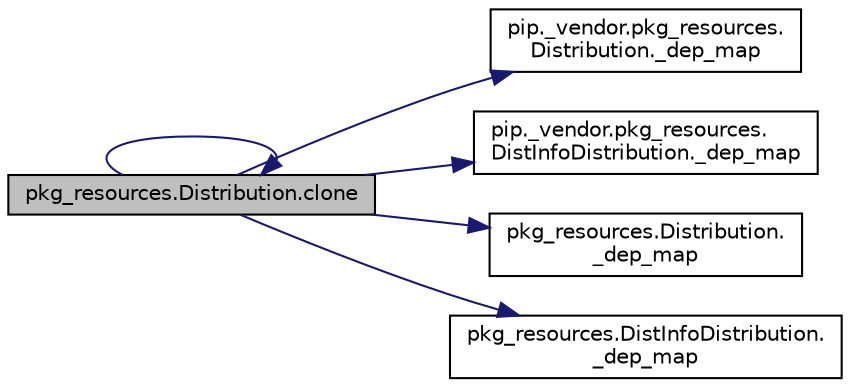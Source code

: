 digraph "pkg_resources.Distribution.clone"
{
 // LATEX_PDF_SIZE
  edge [fontname="Helvetica",fontsize="10",labelfontname="Helvetica",labelfontsize="10"];
  node [fontname="Helvetica",fontsize="10",shape=record];
  rankdir="LR";
  Node1 [label="pkg_resources.Distribution.clone",height=0.2,width=0.4,color="black", fillcolor="grey75", style="filled", fontcolor="black",tooltip=" "];
  Node1 -> Node2 [color="midnightblue",fontsize="10",style="solid",fontname="Helvetica"];
  Node2 [label="pip._vendor.pkg_resources.\lDistribution._dep_map",height=0.2,width=0.4,color="black", fillcolor="white", style="filled",URL="$d0/ddb/classpip_1_1__vendor_1_1pkg__resources_1_1_distribution.html#a80ccd236a4f3979b6471b1f0d75a39d9",tooltip=" "];
  Node1 -> Node3 [color="midnightblue",fontsize="10",style="solid",fontname="Helvetica"];
  Node3 [label="pip._vendor.pkg_resources.\lDistInfoDistribution._dep_map",height=0.2,width=0.4,color="black", fillcolor="white", style="filled",URL="$d0/d07/classpip_1_1__vendor_1_1pkg__resources_1_1_dist_info_distribution.html#a84a224517eea501e99f6f9ed2314bdf5",tooltip=" "];
  Node1 -> Node4 [color="midnightblue",fontsize="10",style="solid",fontname="Helvetica"];
  Node4 [label="pkg_resources.Distribution.\l_dep_map",height=0.2,width=0.4,color="black", fillcolor="white", style="filled",URL="$d8/d25/classpkg__resources_1_1_distribution.html#a065ba4977145406350803b80cf6b86bc",tooltip=" "];
  Node1 -> Node5 [color="midnightblue",fontsize="10",style="solid",fontname="Helvetica"];
  Node5 [label="pkg_resources.DistInfoDistribution.\l_dep_map",height=0.2,width=0.4,color="black", fillcolor="white", style="filled",URL="$d1/d06/classpkg__resources_1_1_dist_info_distribution.html#a7d119eb489885c825a8f39f6497df31f",tooltip=" "];
  Node1 -> Node1 [color="midnightblue",fontsize="10",style="solid",fontname="Helvetica"];
}

